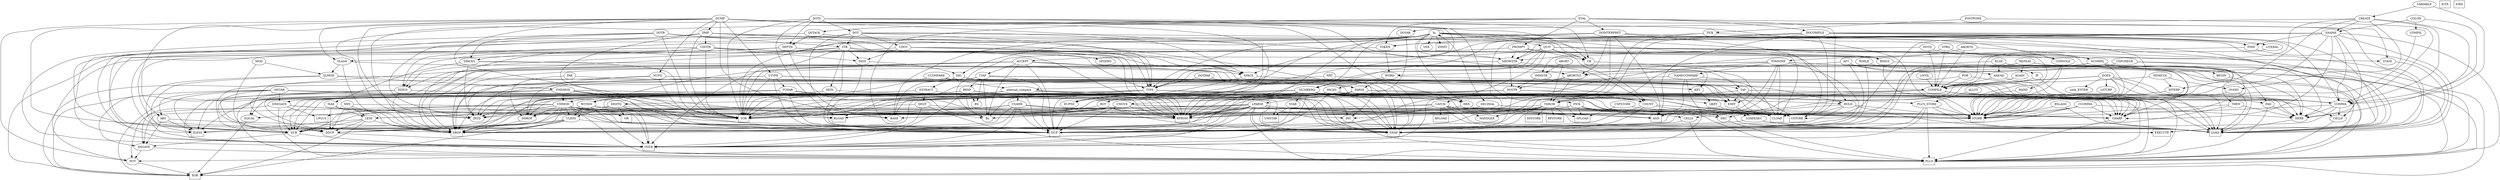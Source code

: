strict digraph words {
"IOINIT" [shape=box]
"IOTX" [shape=box]
"IORX" [shape=box]
"EXECUTE" [shape=box]
"STORE" [shape=box]
"CSTORE" [shape=box]
"LOAD" [shape=box]
"CLOAD" [shape=box]
"RFROM" [shape=box]
"TOR" [shape=box]
"RLOAD" [shape=box]
"SPLOAD" [shape=box]
"SPSTORE" [shape=box]
"RPLOAD" [shape=box]
"RPSTORE" [shape=box]
"DUP" [shape=box]
"OVER" [shape=box]
"SWAP" [shape=box]
"DROP" [shape=box]
"UPLUS" [shape=box]
"PLUS" [shape=box]
"XOR" [shape=box]
"AND" [shape=box]
"OR" [shape=box]
"ZLESS" [shape=box]
"UMSTAR" [shape=box]
"LPARSE" -> "EQUAL"
"UMMOD" -> "RFROM"
"LPARSE" -> "DROP"
"MIN" -> "SWAP"
"LPARSE" -> "OVER"
"CR" -> "EMIT"
"CCOMPARE" -> "internal_compare"
"DOCOMPILE" -> "COMMA"
"CELLS" -> "DUP"
"hi" -> "CONSOLE"
"internal_compare" -> "CHARP"
"hi" -> "IOINIT"
"HOLD" -> "DEC"
"FOR" -> "HERE"
"TYPE" -> "CLOAD"
"DOT" -> "STR"
"LPARSE" -> "JNZD"
"ULESS" -> "SUB"
"CONSOLE" -> "HAND"
"NUMBERQ" -> "SWAP"
"PACKS" -> "RFROM"
"DOT" -> "LOAD"
"DEPTH" -> "SPZERO"
"PARSE" -> "PLUS"
"UMMOD" -> "ULESS"
"POSTPONE" -> "COMMA"
"EVAL" -> "PROMPT"
"NUMBERQ" -> "COUNT"
"LPARSE" -> "PLUS"
"REPEAT" -> "SWAP"
"STR" -> "SIGN"
"SEMICOL" -> "INTERP"
"BKSP" -> "SWAP"
"STR" -> "EDIGS"
"LPARSE" -> "CLOAD"
"DUMP" -> "UTYPE"
"ROT" -> "SWAP"
"hi" -> "STORE"
"STRQ" -> "SCOMPQ"
"DOVAR" -> "RFROM"
"COLON" -> "COMPIL"
"LPARSE" -> "SUB"
"SLMOD" -> "SWAP"
"CATCH" -> "HANDLER"
"SCOMPQ" -> "HERE"
"TAP" -> "DUP"
"PICK" -> "INC"
"UMMOD" -> "DUP"
"DIGIT" -> "AND"
"CATCH" -> "SPLOAD"
"hi" -> "CR"
"DIGIT" -> "LESS"
"FOR" -> "COMPILE"
"CSAME" -> "CLOAD"
"UDOT" -> "TYPE"
"SLMOD" -> "OVER"
"QUIT" -> "ACCEPT"
"MOD" -> "SLMOD"
"hi" -> "QUIT"
"THROW" -> "SWAP"
"internal_compare" -> "DDROP"
"EDIGS" -> "DROP"
"COMPILE" -> "RFROM"
"QSTACK" -> "ABORTNZ"
"EXTRACT" -> "UMMOD"
"hi" -> "LOAD"
"COUNT" -> "CLOAD"
"CMOVE" -> "CHARP"
"SLASH" -> "SWAP"
"NUMBERQ" -> "RLOAD"
"hi" -> "TOR"
"CREATE" -> "DOVAR"
"DOSTR" -> "TOR"
"SNAME" -> "DUP"
"NUMBERQ" -> "LOAD"
"NUMBERQ" -> "INC"
"PARSE" -> "TOR"
"QUIT" -> "STORE"
"BKSP" -> "XOR"
"TICK" -> "THROW"
"DOES" -> "COMPILE"
"CSAME" -> "JNZD"
"QUIT" -> "SHOWSTR"
"EVAL" -> "DROP"
"DOTS" -> "DOT"
"DUMP" -> "HEX"
"internal_compare" -> "SUB"
"LPARSE" -> "TOR"
"BKSP" -> "EMIT"
"SEMICOL" -> "OVERT"
"TYPE" -> "DROP"
"REPEAT" -> "HERE"
"DIG" -> "LOAD"
"PACKS" -> "DDUP"
"COMMA" -> "HERE"
"DMP" -> "INC"
"CMOVE" -> "CSTORE"
"CSAME" -> "DUP"
"MIN" -> "DDUP"
"VARIABLE" -> "COMMA"
"NUMBERQ" -> "BASE"
"STRQ" -> "COMPILE"
"DOTR" -> "TOR"
"TYPE" -> "TOR"
"DOT" -> "XOR"
"LOADEXEC" -> "EXECUTE"
"THROW" -> "RFROM"
"DOCOMPILE" -> "LITERAL"
"DOTS" -> "DEPTH"
"AHEAD" -> "COMMA"
"DIGITQ" -> "RFROM"
"STR" -> "ABS"
"LPARSE" -> "DUP"
"internal_compare" -> "COUNT"
"PACKS" -> "TOR"
"CMOVE" -> "CLOAD"
"AFT" -> "BEGIN"
"DNEGATE" -> "PLUS"
"ACCEPT" -> "SWAP"
"DDUP" -> "OVER"
"FINDONE" -> "DDUP"
"WITHIN" -> "TOR"
"COUNT" -> "DUP"
"DOES" -> "RFROM"
"DOTR" -> "SPACES"
"UMMOD" -> "OR"
"SNAME" -> "HERE"
"DOSTR" -> "RLOAD"
"QUIT" -> "CR"
"CMOVE" -> "JNZD"
"DOTR" -> "RFROM"
"SUB" -> "NEGATE"
"SNAME" -> "TOKEN"
"THROW" -> "RPSTORE"
"ULESS" -> "ZLESS"
"NUMBERQ" -> "DUP"
"CATCH" -> "LOAD"
"ABS" -> "NEGATE"
"COMPILE" -> "COMMA"
"SCOMPQ" -> "PLUS"
"TOKEN" -> "BL"
"MAX" -> "DROP"
"UDOT" -> "EDIGS"
"UDOTR" -> "OVER"
"CREATE" -> "SNAME"
"DOCOMPILE" -> "AND"
"NUFQ" -> "KEY"
"ACCEPT" -> "KEY"
"LITERAL" -> "COMPILE"
"COMMA" -> "CELLP"
"MSTAR" -> "ABS"
"IMMSTR" -> "DOSTR"
"FMSMOD" -> "RLOAD"
"DUMP" -> "NUFQ"
"ROT" -> "TOR"
"DOTS" -> "CR"
"LESS" -> "DDUP"
"SHOWSTR" -> "DOSTR"
"CELLP" -> "PLUS"
"DUMP" -> "JNZD"
"DECIMAL" -> "BASE"
"DOTR" -> "OVER"
"UDOTR" -> "RFROM"
"WORD" -> "PARSE"
"SNAME" -> "STORE"
"ACCEPT" -> "DUP"
"DIGS" -> "DIG"
"QUIT" -> "INTERP"
"DIGITQ" -> "ULESS"
"CCOMMA" -> "DUP"
"SNAME" -> "LOAD"
"COMMA" -> "STORE"
"DUMP" -> "BASE"
"ROT" -> "RFROM"
"DMP" -> "TOR"
"HOLD" -> "CSTORE"
"CATCH" -> "STORE"
"SPACE" -> "EMIT"
"UMMOD" -> "INC"
"FINDONE" -> "SWAP"
"NXT" -> "JNZD"
"EDIGS" -> "LOAD"
"EXTRACT" -> "SWAP"
"DIG" -> "EXTRACT"
"SPACE" -> "BL"
"UTYPE" -> "EMIT"
"SLASH" -> "SLMOD"
"CMOVE" -> "RFROM"
"SHOWSTR" -> "COUNT"
"STR" -> "RFROM"
"CSAME" -> "DDROP"
"BKSP" -> "BL"
"SPACES" -> "JNZD"
"CATCH" -> "TOR"
"HOLD" -> "LOAD"
"TYPE" -> "CHARP"
"DUMP" -> "STORE"
"SEMICOL" -> "COMPILE"
"CSAME" -> "RFROM"
"DOINTERPRET" -> "NUMBERQ"
"hi" -> "hi"
"DOINTERPRET" -> "CLOAD"
"DOTS" -> "SHOWSTR"
"ABORTNZ" -> "DROP"
"ABORT" -> "THROW"
"BKSP" -> "TOR"
"WITHIN" -> "SUB"
"MSTAR" -> "TOR"
"UDOTR" -> "SUB"
"DDROP" -> "DROP"
"NUMBERQ" -> "DROP"
"TCHAR" -> "AND"
"QUIT" -> "DUPNZ"
"DOCOMPILE" -> "THROW"
"LESS" -> "ZLESS"
"ACCEPT" -> "PLUS"
"ULESS" -> "XOR"
"SNAME" -> "FIND"
"ACCEPT" -> "WITHIN"
"OVERT" -> "LOAD"
"NUFQ" -> "DDROP"
"CATCH" -> "RFROM"
"FMSMOD" -> "DNEGATE"
"ELSE" -> "SWAP"
"PACKS" -> "CMOVE"
"IF" -> "COMPILE"
"EVAL" -> "DUP"
"CSPCHECK" -> "SPLOAD"
"LOADEXEC" -> "DUP"
"ACCEPT" -> "TTAP"
"ACCEPT" -> "TAP"
"DECIMAL" -> "STORE"
"SPACES" -> "SPACE"
"TTAP" -> "TAP"
"DOTR" -> "SUB"
"SUB" -> "PLUS"
"CATCH" -> "DROP"
"ABS" -> "ZLESS"
"ALLOT" -> "PLUS_STORE"
"WITHIN" -> "ULESS"
"ACCEPT" -> "SUB"
"FINDONE" -> "NAMECOMPARE"
"HEX" -> "BASE"
"CATCH" -> "RPLOAD"
"ABORTNZ" -> "THROW"
"DOSTR" -> "RFROM"
"DOTR" -> "TYPE"
"DOTQ" -> "SCOMPQ"
"PLUS_STORE" -> "LOAD"
"internal_compare" -> "DROP"
"UTYPE" -> "DUP"
"NUMBERQ" -> "CHARP"
"BKSP" -> "RFROM"
"PACKS" -> "CSTORE"
"EVAL" -> "CLOAD"
"TTAP" -> "DROP"
"hi" -> "VER"
"DUPNZ" -> "DUP"
"EVAL" -> "TOKEN"
"THROW" -> "TOR"
"THROW" -> "HANDLER"
"THROW" -> "STORE"
"ACCEPT" -> "DDUP"
"VARIABLE" -> "CREATE"
"ACCEPT" -> "XOR"
"EDIGS" -> "OVER"
"NUFQ" -> "DUP"
"HERE" -> "LOAD"
"UDOT" -> "SPACE"
"CELLS" -> "PLUS"
"NUMBERQ" -> "DUPNZ"
"DOES" -> "LOAD"
"internal_compare" -> "RFROM"
"DUMP" -> "CR"
"DMP" -> "OVER"
"COMMA" -> "DUP"
"REPEAT" -> "STORE"
"IF" -> "COMMA"
"FOR" -> "TOR"
"DNEGATE" -> "TOR"
"CMOVE" -> "TOR"
"HEX" -> "STORE"
"PICK" -> "PLUS"
"ABORTQ" -> "SCOMPQ"
"CSPCHECK" -> "ABORTNZ"
"NUMBERQ" -> "PLUS"
"PACKS" -> "SWAP"
"SCOMPQ" -> "STORE"
"NUMBERQ" -> "STORE"
"DOTPAR" -> "TYPE"
"DNEGATE" -> "NOT"
"TICK" -> "TOKEN"
"FINDONE" -> "AND"
"DIGITQ" -> "LESS"
"DOTR" -> "STR"
"FMSMOD" -> "PLUS"
"DOINTERPRET" -> "DUPNZ"
"hi" -> "TYPE"
"FIND" -> "FINDONE"
"LPARSE" -> "CHARP"
"REPEAT" -> "AGAIN"
"DUMP" -> "LOAD"
"QKEY" -> "LOADEXEC"
"DUMP" -> "ROT"
"PROMPT" -> "STATE"
"DEPTH" -> "SPLOAD"
"TYPE" -> "JNZD"
"PACKS" -> "CHARP"
"QUIT" -> "COUNT"
"DNEGATE" -> "RFROM"
"SNAME" -> "PLUS"
"MIN" -> "LESS"
"OVERT" -> "STORE"
"CATCH" -> "EXECUTE"
"UDOTR" -> "TOR"
"DUMP" -> "DMP"
"PAR" -> "DDROP"
"DOSTR" -> "SWAP"
"hi" -> "DECIMAL"
"NUMBERQ" -> "RFROM"
"WHILE" -> "IF"
"COUNT" -> "CHARP"
"BSLASH" -> "LOAD"
"NUMBERQ" -> "HEX"
"hi" -> "BASE"
"DUMP" -> "SLASH"
"DOCOMPILE" -> "FIND"
"DOTS" -> "TOR"
"TOKEN" -> "WORD"
"POSTPONE" -> "TICK"
"DIGS" -> "DUP"
"UTYPE" -> "CLOAD"
"EVAL" -> "DOCOMPILE"
"PROMPT" -> "CR"
"DOTQ" -> "SHOWSTR"
"UMMOD" -> "DDUP"
"LPARSE" -> "STORE"
"DUMP" -> "SPACE"
"TICK" -> "FIND"
"NAMECOMPARE" -> "AND"
"COMPILE" -> "DUP"
"CSPCHECK" -> "LOAD"
"UTYPE" -> "DROP"
"hi" -> "DIG"
"CCOMPARE" -> "CLOAD"
"SHOWSTR" -> "TYPE"
"QUIT" -> "LOAD"
"PARSE" -> "SUB"
"WITHIN" -> "OVER"
"PICK" -> "CELLS"
"CSPSTORE" -> "SPLOAD"
"CMOVE" -> "DUP"
"LPARSE" -> "DEC"
"DOT" -> "UDOT"
"FINDONE" -> "DUP"
"NUMBERQ" -> "JNZD"
"DOT" -> "SPACE"
"FMSMOD" -> "RFROM"
"LESS" -> "SUB"
"COMPILE" -> "CELLP"
"DOT" -> "TYPE"
"NUMBERQ" -> "DEC"
"PLUS_STORE" -> "PLUS"
"CREATE" -> "COMPILE"
"THEN" -> "SWAP"
"STR" -> "DIGS"
"SIGN" -> "HOLD"
"TTAP" -> "SWAP"
"COMPIL" -> "STORE"
"UNTIL" -> "COMPILE"
"AFT" -> "DROP"
"DIGITQ" -> "DUP"
"FMSMOD" -> "DUP"
"FINDONE" -> "CHARP"
"DOT" -> "BASE"
"TAP" -> "CSTORE"
"QUIT" -> "CATCH"
"COMPILE" -> "LOAD"
"DOTS" -> "PICK"
"SNAME" -> "DROP"
"NXT" -> "COMPILE"
"hi" -> "RFROM"
"PARSE" -> "LOAD"
"CSAME" -> "DROP"
"COLON" -> "SNAME"
"PARSE" -> "LPARSE"
"UDOT" -> "DIGS"
"DUMP" -> "DDUP"
"UMMOD" -> "NEGATE"
"hi" -> "HOLD"
"QUIT" -> "TYPE"
"DOES" -> "STORE"
"ULESS" -> "SWAP"
"NUFQ" -> "QKEY"
"SLMOD" -> "FMSMOD"
"DOCOMPILE" -> "EXECUTE"
"TAP" -> "EMIT"
"ULESS" -> "DDUP"
"COMPILE" -> "TOR"
"DOTPAR" -> "PARSE"
"DIGIT" -> "PLUS"
"UTYPE" -> "CHARP"
"TCHAR" -> "DROP"
"DOINTERPRET" -> "THROW"
"EQUAL" -> "XOR"
"UTYPE" -> "JNZD"
"DIGITQ" -> "TOR"
"FINDONE" -> "TOR"
"MIN" -> "DROP"
"DOINTERPRET" -> "FIND"
"PLUS_STORE" -> "SWAP"
"UDOTR" -> "DIGS"
"DMP" -> "DUP"
"ELSE" -> "THEN"
"QUIT" -> "CONSOLE"
"hi" -> "SHOWSTR"
"PLUS_STORE" -> "OVER"
"QSTACK" -> "DEPTH"
"hi" -> "EDIGS"
"EVAL" -> "DOINTERPRET"
"SNAME" -> "CLOAD"
"DMP" -> "UDOTR"
"SLASH" -> "DROP"
"EXTRACT" -> "DIGIT"
"INC" -> "PLUS"
"PAR" -> "PARSE"
"AFT" -> "SWAP"
"TYPE" -> "EMIT"
"TTAP" -> "BS"
"NUMBERQ" -> "DIGITQ"
"COLON" -> "COMMA"
"SIGN" -> "ZLESS"
"BEGIN" -> "HERE"
"PLUS_STORE" -> "STORE"
"DOES" -> "code_ENTER"
"DOES" -> "PLUS"
"SNAME" -> "CHARP"
"MSTAR" -> "RFROM"
"EVAL" -> "QSTACK"
"STR" -> "TOR"
"LPARSE" -> "SWAP"
"DIG" -> "BASE"
"TYPE" -> "DUP"
"DOCOMPILE" -> "CLOAD"
"CREATE" -> "OVERT"
"LPARSE" -> "LOAD"
"FIND" -> "LOAD"
"DOCOMPILE" -> "NUMBERQ"
"UDOT" -> "BDIGS"
"MSTAR" -> "DNEGATE"
"FINDONE" -> "PLUS"
"HOLD" -> "DUP"
"COUNT" -> "SWAP"
"internal_compare" -> "SWAP"
"NEGATE" -> "PLUS"
"DOSTR" -> "COUNT"
"FMSMOD" -> "SWAP"
"FINDONE" -> "CELLP"
"BKSP" -> "BS"
"FINDONE" -> "RFROM"
"internal_compare" -> "DUP"
"MAX" -> "SWAP"
"UMMOD" -> "DROP"
"NUMBERQ" -> "SUB"
"CSPCHECK" -> "XOR"
"NAMECOMPARE" -> "internal_compare"
"STATE" -> "LOAD"
"ACCEPT" -> "OVER"
"UDOTR" -> "SPACES"
"AHEAD" -> "COMPILE"
"WHILE" -> "SWAP"
"NAMECOMPARE" -> "CLOAD"
"SCOMPQ" -> "CHARP"
"MSTAR" -> "ZLESS"
"SNAME" -> "SHOWSTR"
"DMP" -> "SPACE"
"DUMP" -> "NOT"
"CMOVE" -> "RLOAD"
"EDIGS" -> "SUB"
"DEPTH" -> "SWAP"
"DOES" -> "CELLS"
"SNAME" -> "COMMA"
"CCOMMA" -> "STORE"
"NUMBERQ" -> "EQUAL"
"TAP" -> "CHARP"
"FMSMOD" -> "TOR"
"CSAME" -> "OVER"
"ULESS" -> "DROP"
"TTAP" -> "DUP"
"FMSMOD" -> "NEGATE"
"PARSE" -> "RFROM"
"LPARSE" -> "BL"
"DUMP" -> "RFROM"
"CSAME" -> "CHARP"
"CMOVE" -> "DDROP"
"NUMBERQ" -> "NEGATE"
"UMMOD" -> "UPLUS"
"NUMBERQ" -> "TOR"
"CREATE" -> "COMMA"
"PROMPT" -> "NOT"
"MSTAR" -> "DDUP"
"NEGATE" -> "NOT"
"HAND" -> "STORE"
"AFT" -> "AHEAD"
"LESS" -> "XOR"
"PICK" -> "SPLOAD"
"CCOMPARE" -> "OVER"
"ABORTQ" -> "ABORTNZ"
"BKSP" -> "SUB"
"SCOMPQ" -> "CLOAD"
"DOSTR" -> "PLUS"
"DEC" -> "PLUS"
"DOINTERPRET" -> "ABORTNZ"
"ABORTNZ" -> "DOSTR"
"UMMOD" -> "TOR"
"EVAL" -> "STATE"
"ACCEPT" -> "DROP"
"TTAP" -> "XOR"
"BSLASH" -> "STORE"
"NOT" -> "XOR"
"DIGITQ" -> "OVER"
"MAX" -> "LESS"
"MAX" -> "DDUP"
"PICK" -> "LOAD"
"INTERP" -> "STORE"
"internal_compare" -> "CSAME"
"KEY" -> "QKEY"
"WITHIN" -> "RFROM"
"FMSMOD" -> "UMMOD"
"EDIGS" -> "PAD"
"CHARP" -> "PLUS"
"DIGITQ" -> "OR"
"UDOTR" -> "TYPE"
"ELSE" -> "AHEAD"
"TCHAR" -> "BL"
"CSAME" -> "TOR"
"hi" -> "BDIGS"
"AGAIN" -> "COMPILE"
"CREATE" -> "HERE"
"NUMBERQ" -> "CLOAD"
"BDIGS" -> "STORE"
"FMSMOD" -> "ZLESS"
"FINDONE" -> "DROP"
"UDOTR" -> "EDIGS"
"ABS" -> "DUP"
"DOTQ" -> "COMPILE"
"DEPTH" -> "SUB"
"CCOMMA" -> "CHARP"
"ACCEPT" -> "BL"
"DIG" -> "HOLD"
"NAMECOMPARE" -> "OVER"
"PACKS" -> "DUP"
"TAP" -> "OVER"
"WORD" -> "HERE"
"UMMOD" -> "RLOAD"
"LPARSE" -> "RFROM"
"LPARSE" -> "NOT"
"DOES" -> "COMMA"
"SPACES" -> "TOR"
"DIGIT" -> "OVER"
"DOINTERPRET" -> "EXECUTE"
"TTAP" -> "BL"
"UDOTR" -> "BDIGS"
"HOLD" -> "STORE"
"STR" -> "DUP"
"DUMP" -> "TOR"
"DMP" -> "JNZD"
"DOTS" -> "JNZD"
"UTYPE" -> "TCHAR"
"MSTAR" -> "SWAP"
"DNEGATE" -> "UPLUS"
"MSTAR" -> "UMSTAR"
"WORD" -> "PACKS"
"UMMOD" -> "SWAP"
"CSAME" -> "SUB"
"STAR" -> "DROP"
"DOCOMPILE" -> "DUPNZ"
"CCOMMA" -> "CSTORE"
"DUMP" -> "DROP"
"THROW" -> "LOAD"
"NUFQ" -> "EQUAL"
"TCHAR" -> "DUP"
"ABORTQ" -> "COMPILE"
"hi" -> "HEX"
"FINDONE" -> "CLOAD"
"DOES" -> "LSTCRP"
"TCHAR" -> "WITHIN"
"EMIT" -> "LOADEXEC"
"STAR" -> "UMSTAR"
"FINDONE" -> "LOAD"
"NUMBERQ" -> "OVER"
"DEPTH" -> "SLASH"
"CCOMMA" -> "HERE"
"THROW" -> "SPSTORE"
"MSTAR" -> "XOR"
"MOD" -> "DROP"
"NUMBERQ" -> "STAR"
"PAD" -> "HERE"
"LOADEXEC" -> "LOAD"
"THEN" -> "HERE"
"ABORT" -> "IMMSTR"
"UMMOD" -> "PLUS"
"NUMBERQ" -> "DDROP"
"STR" -> "BDIGS"
"DMP" -> "CLOAD"
"UTYPE" -> "TOR"
"LESS" -> "DROP"
"THEN" -> "STORE"
"DOTS" -> "RLOAD"
"PAD" -> "PLUS"
"TTAP" -> "BKSP"
"UMMOD" -> "DDROP"
"CONSOLE" -> "STORE"
"BDIGS" -> "PAD"
"BKSP" -> "OVER"
"PROMPT" -> "SHOWSTR"
"QSTACK" -> "ZLESS"
"DOINTERPRET" -> "AND"
"STRQ" -> "IMMSTR"
"SPACES" -> "MAX"
"LPARSE" -> "ZLESS"
"internal_compare" -> "TOR"
"CREATE" -> "STORE"
"SCOMPQ" -> "WORD"
"DIGITQ" -> "SUB"
"THROW" -> "DROP"
"CSPSTORE" -> "STORE"
"UMMOD" -> "JNZD"
"SLMOD" -> "ZLESS"
"PARSE" -> "PLUS_STORE"
}
